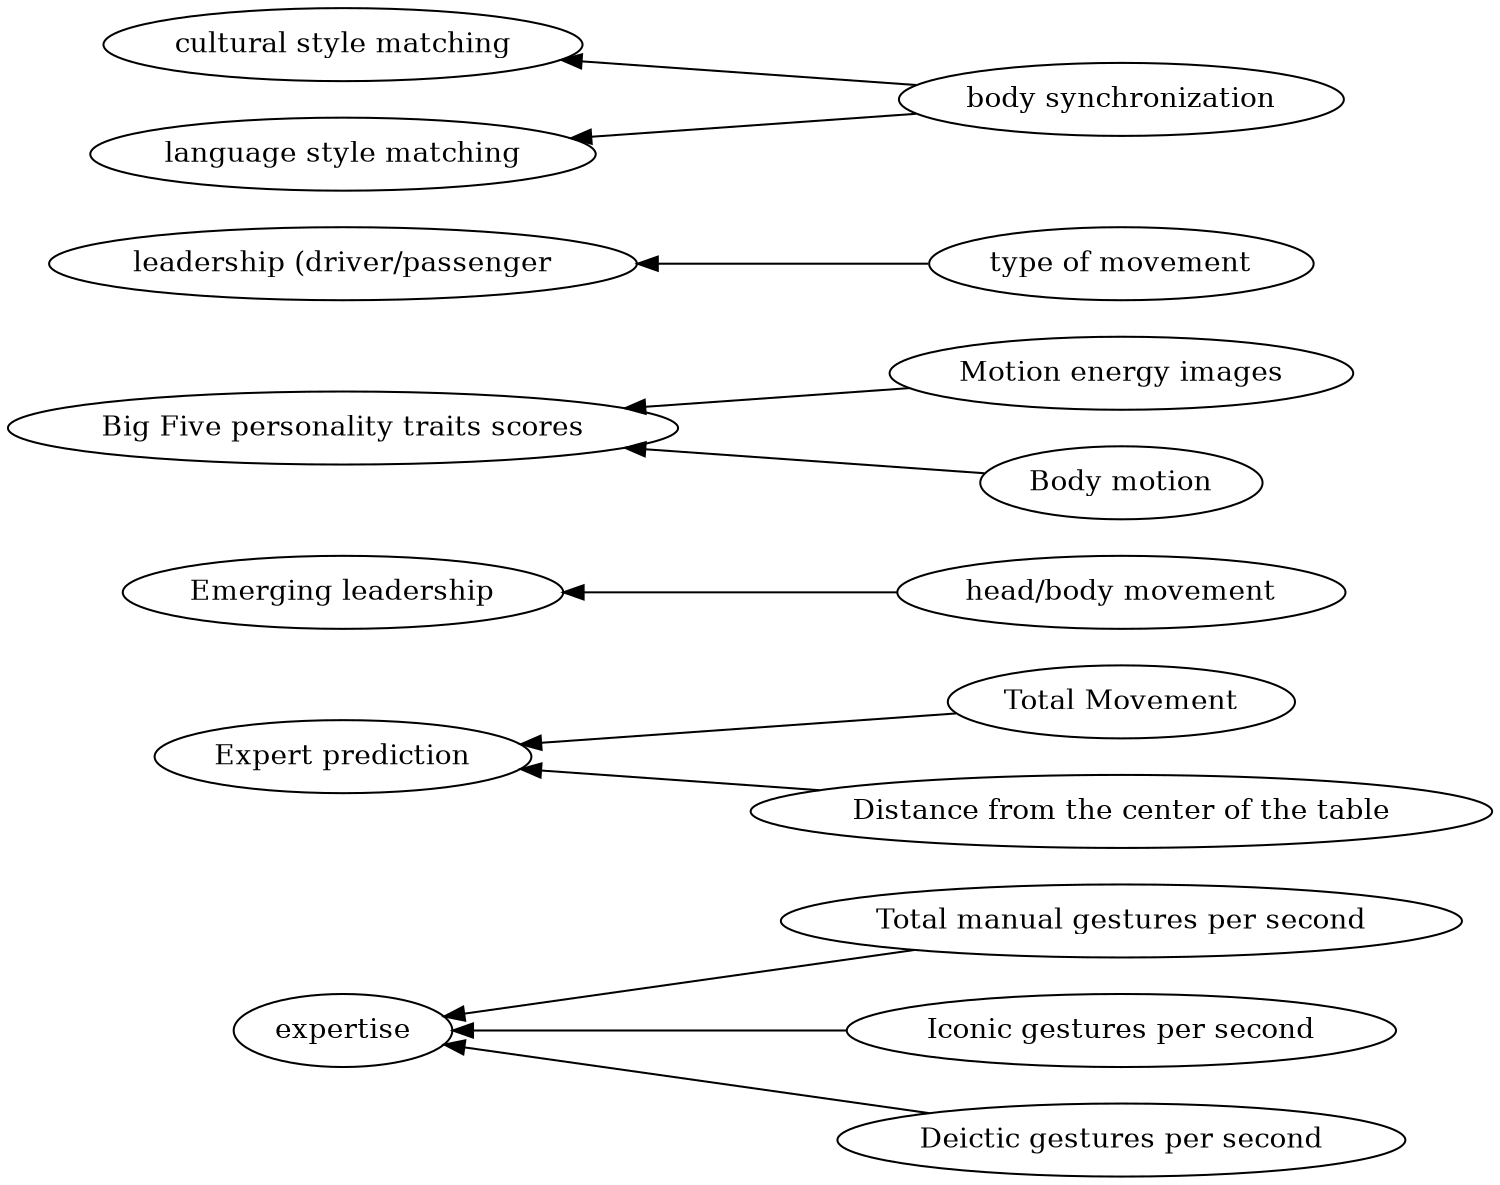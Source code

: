 digraph Test {
	rankdir=RL
	size="10,10"
	overlap=false
	splines=true
	{rank=same; "Total manual gestures per second" "Iconic gestures per second" "Total Movement" "head/body movement" "Motion energy images" "Distance from the center of the table" "type of movement" "Body motion" "Deictic gestures per second" "body synchronization";}
	{rank=same; "Emerging leadership" "leadership (driver/passenger" "cultural style matching" "Big Five personality traits scores" "expertise" "Expert prediction" "language style matching";}
	"Total Movement" [href="https://scholar.google.com/scholar?hl=en&q=Expertise%20estimation%20based%20on%20simple%20multimodal%20features" target=_blank]
	"Total Movement" -> "Expert prediction"
	"Distance from the center of the table" [href="https://scholar.google.com/scholar?hl=en&q=Expertise%20estimation%20based%20on%20simple%20multimodal%20features" target=_blank]
	"Distance from the center of the table" -> "Expert prediction"
	"Body motion" [href="https://scholar.google.com/scholar?hl=en&q=Personality%20Trait%20Classification%20via%20Co-Occurrent%20Multiparty%20Multimodal%20Event%20Discovery" target=_blank]
	"Body motion" -> "Big Five personality traits scores"
	"Motion energy images" [href="https://scholar.google.com/scholar?hl=en&q=Personality%20Trait%20Classification%20via%20Co-Occurrent%20Multiparty%20Multimodal%20Event%20Discovery" target=_blank]
	"Motion energy images" -> "Big Five personality traits scores"
	"Total manual gestures per second" [href="https://scholar.google.com/scholar?hl=en&q=Dynamic%20Adaptive%20Gesturing%20Predicts%20Domain%20Expertise%20in%20Mathematics" target=_blank]
	"Total manual gestures per second" -> expertise
	"Iconic gestures per second" [href="https://scholar.google.com/scholar?hl=en&q=Dynamic%20Adaptive%20Gesturing%20Predicts%20Domain%20Expertise%20in%20Mathematics" target=_blank]
	"Iconic gestures per second" -> expertise
	"Deictic gestures per second" [href="https://scholar.google.com/scholar?hl=en&q=Dynamic%20Adaptive%20Gesturing%20Predicts%20Domain%20Expertise%20in%20Mathematics" target=_blank]
	"Deictic gestures per second" -> expertise
	"type of movement" [href="https://scholar.google.com/scholar?hl=en&q=Unraveling%20Students'%20Interaction%20around%20a%20Tangible%20Interface%20Using%20Multimodal%20Learning%20Analytics." target=_blank]
	"type of movement" -> "leadership (driver/passenger"
	"head/body movement" [href="https://scholar.google.com/scholar?hl=en&q=Moving%20as%20a%20Leader:%20Detecting%20Emergent%20Leadership%20in%20Small%20Groups%20using%20Body%20Pose" target=_blank]
	"head/body movement" -> "Emerging leadership"
	"body synchronization" [href="https://scholar.google.com/scholar?hl=en&q=Body%20synchrony%20in%20triadic%20interaction" target=_blank]
	"body synchronization" -> "cultural style matching"
	"body synchronization" [href="https://scholar.google.com/scholar?hl=en&q=Body%20synchrony%20in%20triadic%20interaction" target=_blank]
	"body synchronization" -> "language style matching"
}
